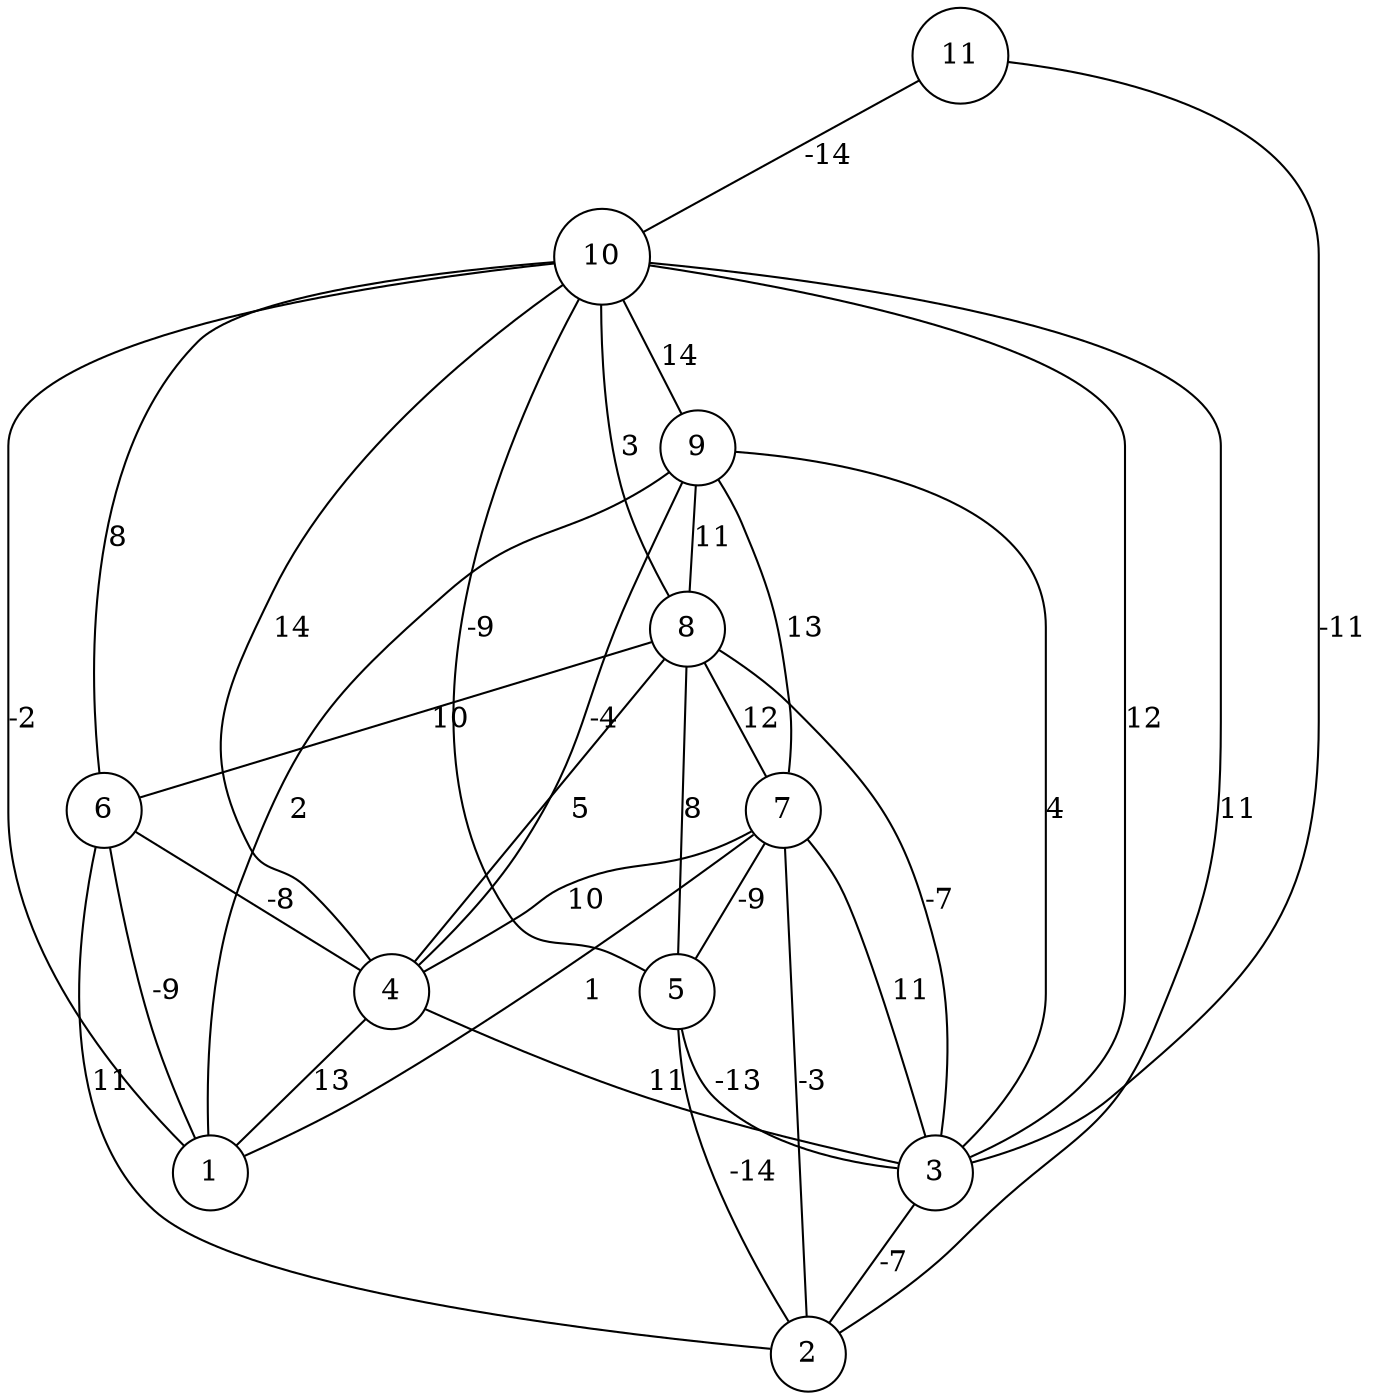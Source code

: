 graph { 
	 fontname="Helvetica,Arial,sans-serif" 
	 node [shape = circle]; 
	 11 -- 3 [label = "-11"];
	 11 -- 10 [label = "-14"];
	 10 -- 1 [label = "-2"];
	 10 -- 2 [label = "11"];
	 10 -- 3 [label = "12"];
	 10 -- 4 [label = "14"];
	 10 -- 5 [label = "-9"];
	 10 -- 6 [label = "8"];
	 10 -- 8 [label = "3"];
	 10 -- 9 [label = "14"];
	 9 -- 1 [label = "2"];
	 9 -- 3 [label = "4"];
	 9 -- 4 [label = "-4"];
	 9 -- 7 [label = "13"];
	 9 -- 8 [label = "11"];
	 8 -- 3 [label = "-7"];
	 8 -- 4 [label = "5"];
	 8 -- 5 [label = "8"];
	 8 -- 6 [label = "10"];
	 8 -- 7 [label = "12"];
	 7 -- 1 [label = "1"];
	 7 -- 2 [label = "-3"];
	 7 -- 3 [label = "11"];
	 7 -- 4 [label = "10"];
	 7 -- 5 [label = "-9"];
	 6 -- 1 [label = "-9"];
	 6 -- 2 [label = "11"];
	 6 -- 4 [label = "-8"];
	 5 -- 2 [label = "-14"];
	 5 -- 3 [label = "-13"];
	 4 -- 1 [label = "13"];
	 4 -- 3 [label = "11"];
	 3 -- 2 [label = "-7"];
	 1;
	 2;
	 3;
	 4;
	 5;
	 6;
	 7;
	 8;
	 9;
	 10;
	 11;
}
